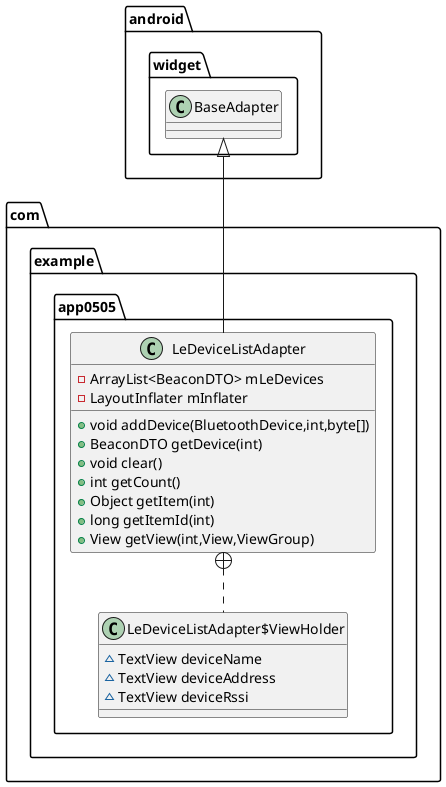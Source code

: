 @startuml
class com.example.app0505.LeDeviceListAdapter {
- ArrayList<BeaconDTO> mLeDevices
- LayoutInflater mInflater
+ void addDevice(BluetoothDevice,int,byte[])
+ BeaconDTO getDevice(int)
+ void clear()
+ int getCount()
+ Object getItem(int)
+ long getItemId(int)
+ View getView(int,View,ViewGroup)
}
class com.example.app0505.LeDeviceListAdapter$ViewHolder {
~ TextView deviceName
~ TextView deviceAddress
~ TextView deviceRssi
}


android.widget.BaseAdapter <|-- com.example.app0505.LeDeviceListAdapter
com.example.app0505.LeDeviceListAdapter +.. com.example.app0505.LeDeviceListAdapter$ViewHolder
@enduml
